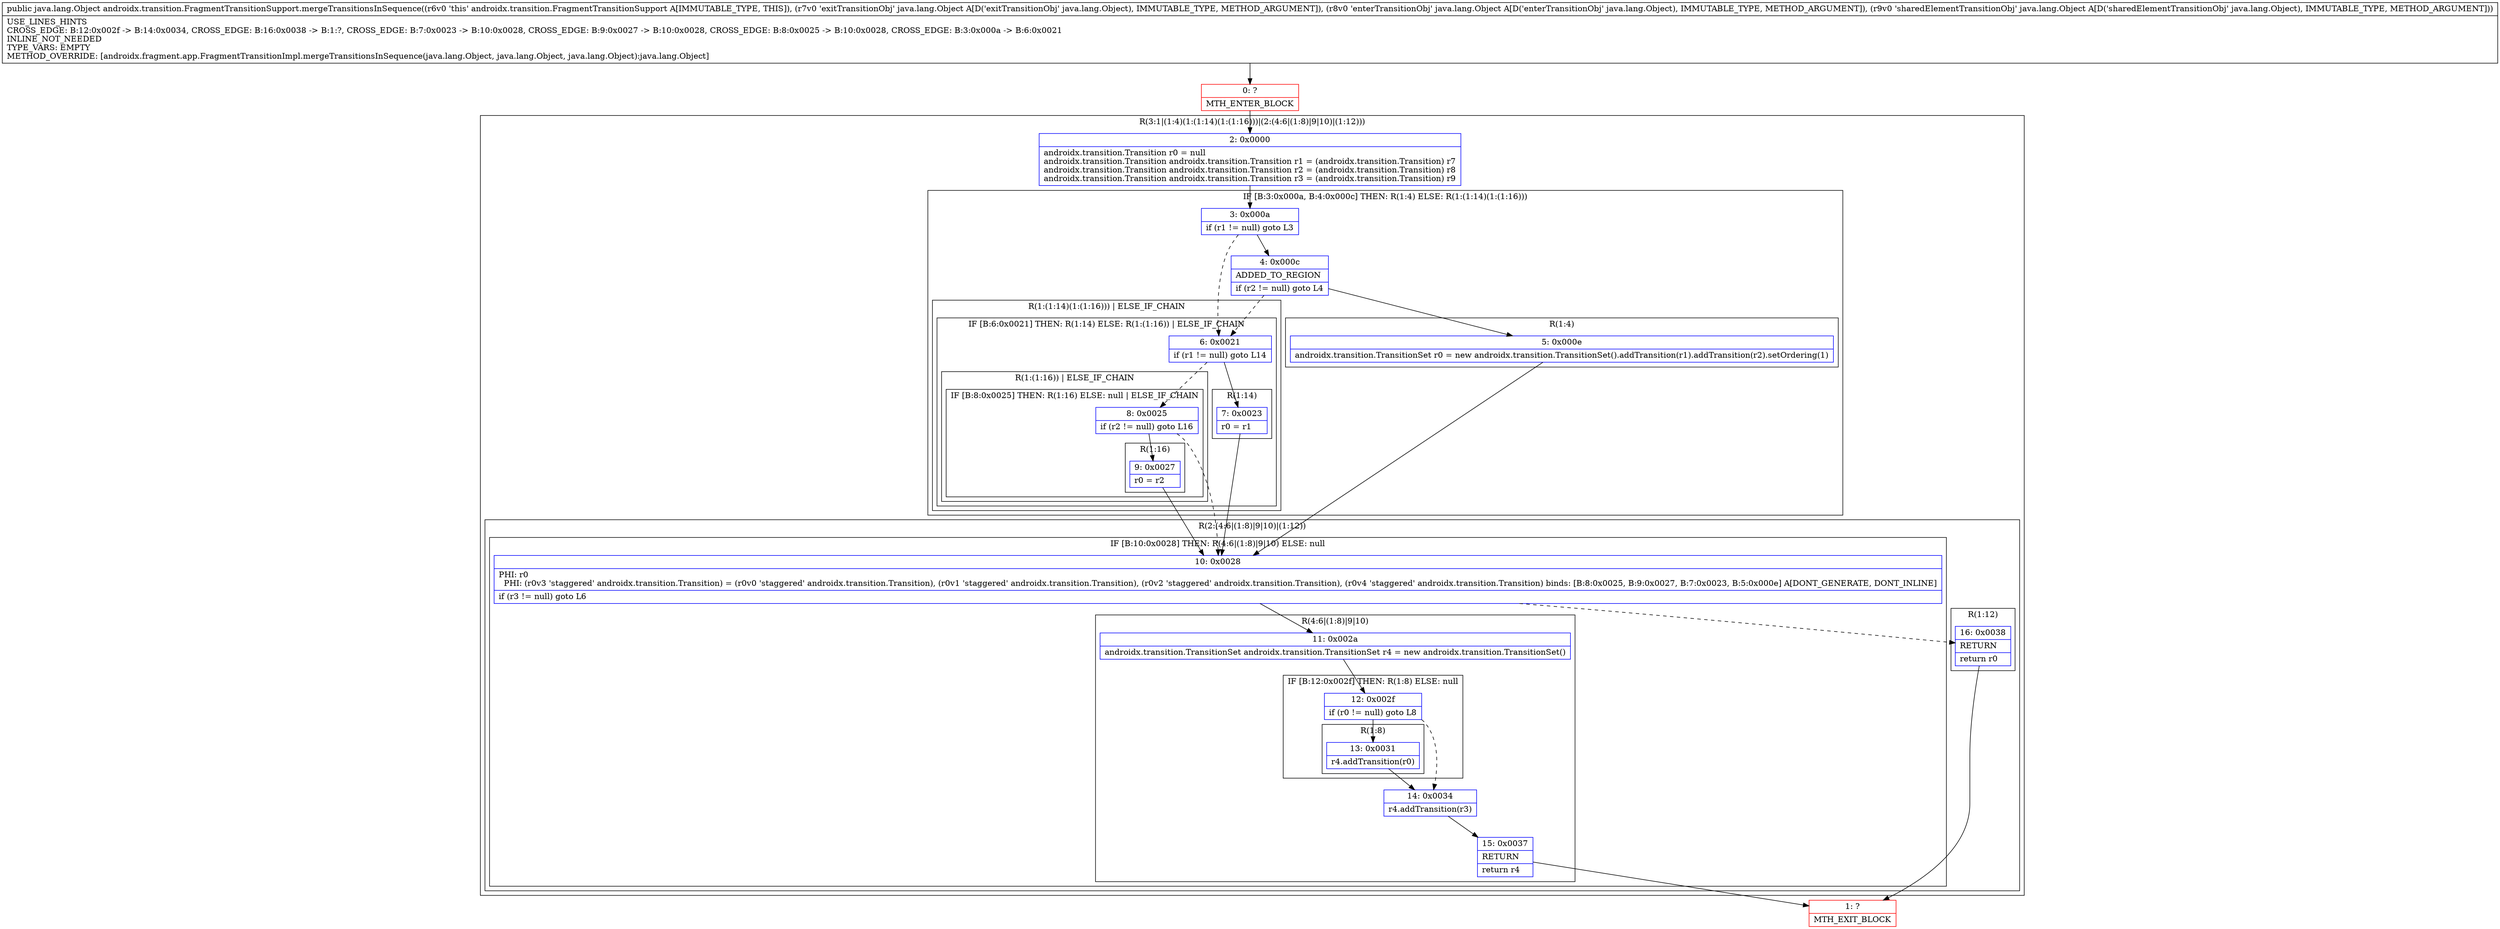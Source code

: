 digraph "CFG forandroidx.transition.FragmentTransitionSupport.mergeTransitionsInSequence(Ljava\/lang\/Object;Ljava\/lang\/Object;Ljava\/lang\/Object;)Ljava\/lang\/Object;" {
subgraph cluster_Region_1605693332 {
label = "R(3:1|(1:4)(1:(1:14)(1:(1:16)))|(2:(4:6|(1:8)|9|10)|(1:12)))";
node [shape=record,color=blue];
Node_2 [shape=record,label="{2\:\ 0x0000|androidx.transition.Transition r0 = null\landroidx.transition.Transition androidx.transition.Transition r1 = (androidx.transition.Transition) r7\landroidx.transition.Transition androidx.transition.Transition r2 = (androidx.transition.Transition) r8\landroidx.transition.Transition androidx.transition.Transition r3 = (androidx.transition.Transition) r9\l}"];
subgraph cluster_IfRegion_1108280055 {
label = "IF [B:3:0x000a, B:4:0x000c] THEN: R(1:4) ELSE: R(1:(1:14)(1:(1:16)))";
node [shape=record,color=blue];
Node_3 [shape=record,label="{3\:\ 0x000a|if (r1 != null) goto L3\l}"];
Node_4 [shape=record,label="{4\:\ 0x000c|ADDED_TO_REGION\l|if (r2 != null) goto L4\l}"];
subgraph cluster_Region_480460489 {
label = "R(1:4)";
node [shape=record,color=blue];
Node_5 [shape=record,label="{5\:\ 0x000e|androidx.transition.TransitionSet r0 = new androidx.transition.TransitionSet().addTransition(r1).addTransition(r2).setOrdering(1)\l}"];
}
subgraph cluster_Region_1559085523 {
label = "R(1:(1:14)(1:(1:16))) | ELSE_IF_CHAIN\l";
node [shape=record,color=blue];
subgraph cluster_IfRegion_993122234 {
label = "IF [B:6:0x0021] THEN: R(1:14) ELSE: R(1:(1:16)) | ELSE_IF_CHAIN\l";
node [shape=record,color=blue];
Node_6 [shape=record,label="{6\:\ 0x0021|if (r1 != null) goto L14\l}"];
subgraph cluster_Region_1030477806 {
label = "R(1:14)";
node [shape=record,color=blue];
Node_7 [shape=record,label="{7\:\ 0x0023|r0 = r1\l}"];
}
subgraph cluster_Region_1490749958 {
label = "R(1:(1:16)) | ELSE_IF_CHAIN\l";
node [shape=record,color=blue];
subgraph cluster_IfRegion_1573666125 {
label = "IF [B:8:0x0025] THEN: R(1:16) ELSE: null | ELSE_IF_CHAIN\l";
node [shape=record,color=blue];
Node_8 [shape=record,label="{8\:\ 0x0025|if (r2 != null) goto L16\l}"];
subgraph cluster_Region_1982251936 {
label = "R(1:16)";
node [shape=record,color=blue];
Node_9 [shape=record,label="{9\:\ 0x0027|r0 = r2\l}"];
}
}
}
}
}
}
subgraph cluster_Region_466722716 {
label = "R(2:(4:6|(1:8)|9|10)|(1:12))";
node [shape=record,color=blue];
subgraph cluster_IfRegion_1667270006 {
label = "IF [B:10:0x0028] THEN: R(4:6|(1:8)|9|10) ELSE: null";
node [shape=record,color=blue];
Node_10 [shape=record,label="{10\:\ 0x0028|PHI: r0 \l  PHI: (r0v3 'staggered' androidx.transition.Transition) = (r0v0 'staggered' androidx.transition.Transition), (r0v1 'staggered' androidx.transition.Transition), (r0v2 'staggered' androidx.transition.Transition), (r0v4 'staggered' androidx.transition.Transition) binds: [B:8:0x0025, B:9:0x0027, B:7:0x0023, B:5:0x000e] A[DONT_GENERATE, DONT_INLINE]\l|if (r3 != null) goto L6\l}"];
subgraph cluster_Region_1505897303 {
label = "R(4:6|(1:8)|9|10)";
node [shape=record,color=blue];
Node_11 [shape=record,label="{11\:\ 0x002a|androidx.transition.TransitionSet androidx.transition.TransitionSet r4 = new androidx.transition.TransitionSet()\l}"];
subgraph cluster_IfRegion_1687403142 {
label = "IF [B:12:0x002f] THEN: R(1:8) ELSE: null";
node [shape=record,color=blue];
Node_12 [shape=record,label="{12\:\ 0x002f|if (r0 != null) goto L8\l}"];
subgraph cluster_Region_619208311 {
label = "R(1:8)";
node [shape=record,color=blue];
Node_13 [shape=record,label="{13\:\ 0x0031|r4.addTransition(r0)\l}"];
}
}
Node_14 [shape=record,label="{14\:\ 0x0034|r4.addTransition(r3)\l}"];
Node_15 [shape=record,label="{15\:\ 0x0037|RETURN\l|return r4\l}"];
}
}
subgraph cluster_Region_1197423011 {
label = "R(1:12)";
node [shape=record,color=blue];
Node_16 [shape=record,label="{16\:\ 0x0038|RETURN\l|return r0\l}"];
}
}
}
Node_0 [shape=record,color=red,label="{0\:\ ?|MTH_ENTER_BLOCK\l}"];
Node_1 [shape=record,color=red,label="{1\:\ ?|MTH_EXIT_BLOCK\l}"];
MethodNode[shape=record,label="{public java.lang.Object androidx.transition.FragmentTransitionSupport.mergeTransitionsInSequence((r6v0 'this' androidx.transition.FragmentTransitionSupport A[IMMUTABLE_TYPE, THIS]), (r7v0 'exitTransitionObj' java.lang.Object A[D('exitTransitionObj' java.lang.Object), IMMUTABLE_TYPE, METHOD_ARGUMENT]), (r8v0 'enterTransitionObj' java.lang.Object A[D('enterTransitionObj' java.lang.Object), IMMUTABLE_TYPE, METHOD_ARGUMENT]), (r9v0 'sharedElementTransitionObj' java.lang.Object A[D('sharedElementTransitionObj' java.lang.Object), IMMUTABLE_TYPE, METHOD_ARGUMENT]))  | USE_LINES_HINTS\lCROSS_EDGE: B:12:0x002f \-\> B:14:0x0034, CROSS_EDGE: B:16:0x0038 \-\> B:1:?, CROSS_EDGE: B:7:0x0023 \-\> B:10:0x0028, CROSS_EDGE: B:9:0x0027 \-\> B:10:0x0028, CROSS_EDGE: B:8:0x0025 \-\> B:10:0x0028, CROSS_EDGE: B:3:0x000a \-\> B:6:0x0021\lINLINE_NOT_NEEDED\lTYPE_VARS: EMPTY\lMETHOD_OVERRIDE: [androidx.fragment.app.FragmentTransitionImpl.mergeTransitionsInSequence(java.lang.Object, java.lang.Object, java.lang.Object):java.lang.Object]\l}"];
MethodNode -> Node_0;Node_2 -> Node_3;
Node_3 -> Node_4;
Node_3 -> Node_6[style=dashed];
Node_4 -> Node_5;
Node_4 -> Node_6[style=dashed];
Node_5 -> Node_10;
Node_6 -> Node_7;
Node_6 -> Node_8[style=dashed];
Node_7 -> Node_10;
Node_8 -> Node_9;
Node_8 -> Node_10[style=dashed];
Node_9 -> Node_10;
Node_10 -> Node_11;
Node_10 -> Node_16[style=dashed];
Node_11 -> Node_12;
Node_12 -> Node_13;
Node_12 -> Node_14[style=dashed];
Node_13 -> Node_14;
Node_14 -> Node_15;
Node_15 -> Node_1;
Node_16 -> Node_1;
Node_0 -> Node_2;
}


